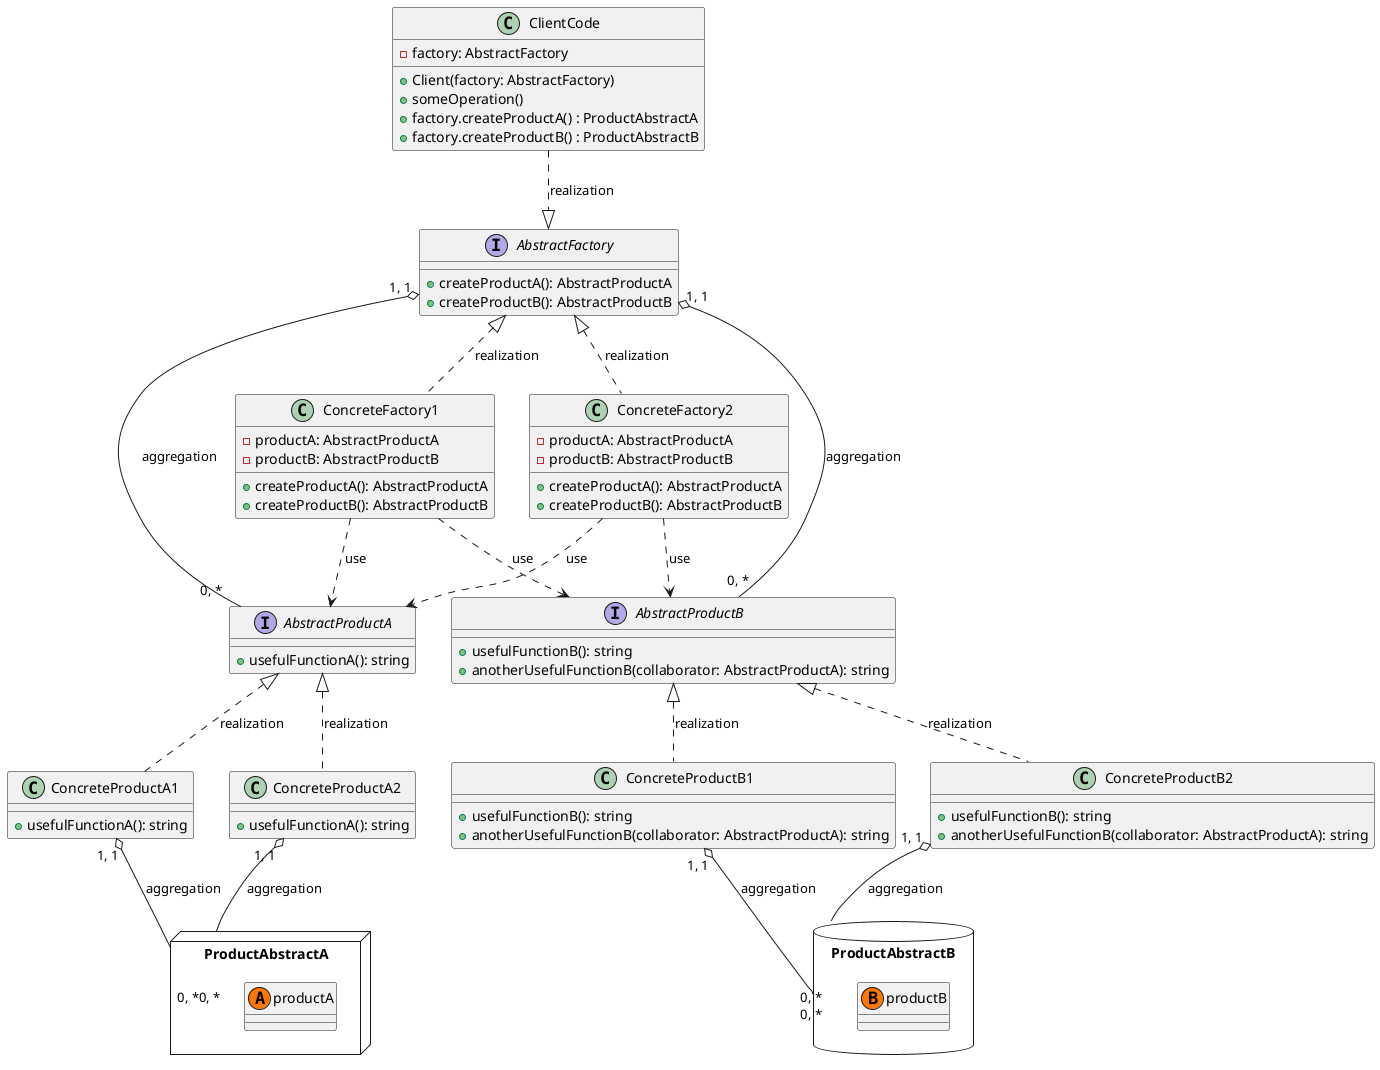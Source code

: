 @startuml af
' skinparam packageStyle rectangle

' O código cliente funciona com fábricas e produtos apenas por meio de resumo
' tipos: AbstractFactory e AbstractProduct. Isso permite que você passe por
' qualquer fábrica ou subclasse do produto para o código do cliente sem
' quebrá-lo.

  class ClientCode {
    -factory: AbstractFactory
    +Client(factory: AbstractFactory)
    +someOperation()
    +factory.createProductA() : ProductAbstractA
    +factory.createProductB() : ProductAbstractB

  '   console.log(ProductAbstractB.usefulFunctionB());
  '   console.log(ProductAbstractB.anotherUsefulFunctionB(ProductAbstractA));
  }

' A interface Abstract Factory declara um conjunto de métodos que retornam
' diferentes produtos abstratos. Esses produtos são chamados de família e são
' relacionado por um tema ou conceito de alto nível. Produtos de uma família
' geralmente são capazes de colaborar entre si. Uma família de produtos pode
' ter vários variantes, mas os produtos de uma variante são incompatíveis com
' os produtos de outro.

  interface AbstractFactory{
    +createProductA(): AbstractProductA
    +createProductB(): AbstractProductB
  }
  
' As fábricas concretas produzem uma família de produtos que pertencem a um
' único variante. A fábrica garante que os produtos resultantes são 
' compatíveis. Note que as assinaturas dos métodos da Fábrica concreta retornam
' um produto abstrato, enquanto dentro do método um produto concreto é
' instanciado.

  class ConcreteFactory1{
    -productA: AbstractProductA
    -productB: AbstractProductB
    +createProductA(): AbstractProductA
    +createProductB(): AbstractProductB
  }

' Cada Fábrica de Concreto possui uma variante de produto correspondente.

  class ConcreteFactory2{
    -productA: AbstractProductA
    -productB: AbstractProductB
    +createProductA(): AbstractProductA
    +createProductB(): AbstractProductB
  }

' Cada produto distinto de uma família de produtos deve ter uma interface básica. Todos
' variantes do produto devem implementar esta interface.

  interface AbstractProductA{
    +usefulFunctionA(): string
  }

' Esses produtos de concreto são criados por fábricas de concreto correspondentes.

  class ConcreteProductA1{
    +usefulFunctionA(): string
  }

  class ConcreteProductA2{
    +usefulFunctionA(): string
  }

  interface AbstractProductB{
    +usefulFunctionB(): string
    +anotherUsefulFunctionB(collaborator: AbstractProductA): string
  }

' Esta é a interface básica de outro produto. Todos os produtos podem interagir
' entre si, mas a interação adequada só é possível entre produtos de
' a mesma variante concreta.

  class ConcreteProductB1{

    ' O produto B é capaz de fazer suas próprias coisas ...
    +usefulFunctionB(): string
    ' ... mas também pode colaborar com o ProdutoA.
    '
    ' A Abstract Factory certifica-se de que todos os produtos que cria são da
    ' mesma variante e, portanto, compatível.
    +anotherUsefulFunctionB(collaborator: AbstractProductA): string
  }

' Esses produtos concretos são criados por fábricas de concreto
' correspondentes.

  class ConcreteProductB2{
    +usefulFunctionB(): string
    ' A variante, Produto B2, só funciona corretamente com a variante,
    ' Produto A2. No entanto, ele aceita qualquer instância de AbstractProductA
    ' como um argumento.
    +anotherUsefulFunctionB(collaborator: AbstractProductA): string
  }

  package ProductAbstractA <<Node>> {
    class productA << (A,#FF7700) >>
  }

  package ProductAbstractB <<Database>> {
    class productB << (B,#FF7700) >>
  }

  ClientCode ..|> AbstractFactory : realization

  AbstractFactory <|.. ConcreteFactory1  : realization
  AbstractFactory <|.. ConcreteFactory2  : realization
  ConcreteFactory1 ..> AbstractProductA  : use
  ConcreteFactory1 ..> AbstractProductB  : use
  ConcreteFactory2 ..> AbstractProductA  : use
  ConcreteFactory2 ..> AbstractProductB  : use
  ' ConcreteFactory1 ..> ConcreteProductA1  : use
  ' ConcreteFactory1 ..> ConcreteProductB1  : use
  ' ConcreteFactory2 ..> ConcreteProductA2  : use
  ' ConcreteFactory2 ..> ConcreteProductB2  : use
  AbstractFactory "1, 1" o-- "0, *" AbstractProductA  : aggregation
  AbstractFactory "1, 1" o-- "0, *" AbstractProductB  : aggregation
  ' ConcreteFactory1 "1, 1" o-- "0, *" AbstractProductA  : aggregation
  ' ConcreteFactory1 "1, 1" o-- "0, *" AbstractProductB  : aggregation
  ' ConcreteFactory2 "1, 1" o-- "0, *" AbstractProductA  : aggregation
  ' ConcreteFactory2 "1, 1" o-- "0, *" AbstractProductB  : aggregation
  AbstractProductA <|.. ConcreteProductA1 : realization
  AbstractProductB <|.. ConcreteProductB1 : realization
  AbstractProductA <|.. ConcreteProductA2 : realization
  AbstractProductB <|.. ConcreteProductB2 : realization
  ConcreteProductA1 "1, 1" o-- "0, *" ProductAbstractA : aggregation
  ConcreteProductA2 "1, 1" o-- "0, *" ProductAbstractA : aggregation
  ConcreteProductB1 "1, 1" o-- "0, *" ProductAbstractB : aggregation
  ConcreteProductB2 "1, 1" o-- "0, *" ProductAbstractB : aggregation

@enduml